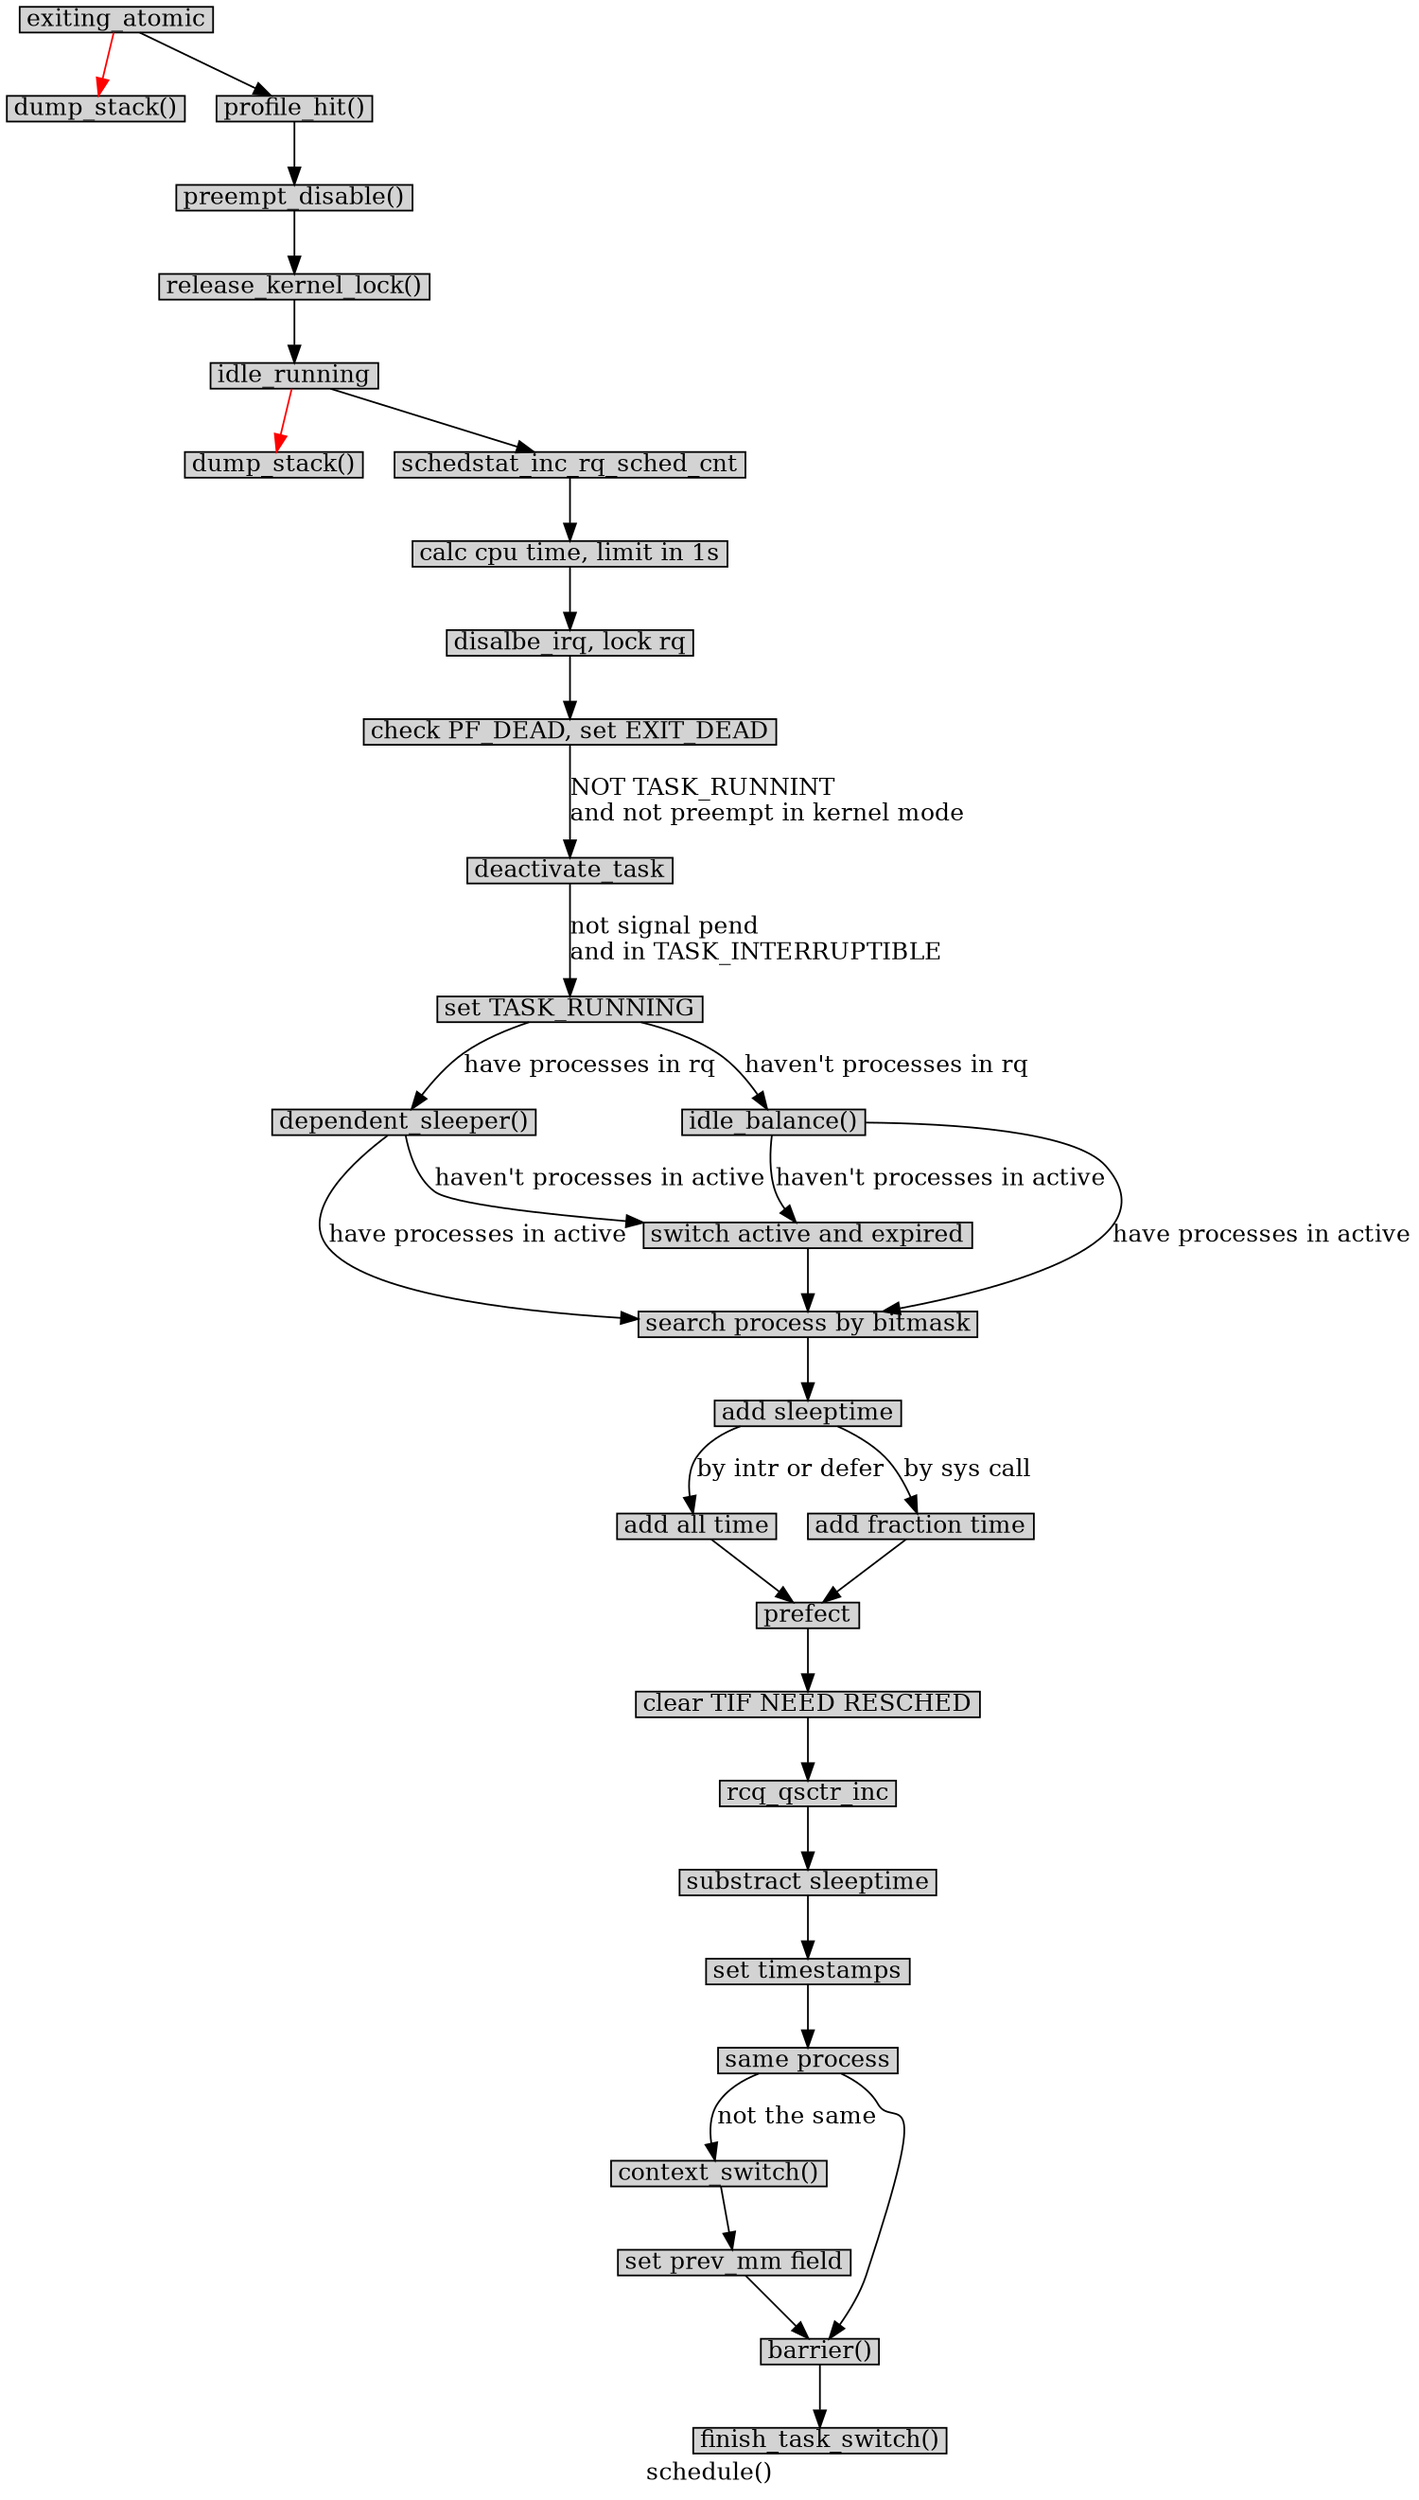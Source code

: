 digraph ulk7_schedule{
        label="schedule()";
        size="10,18";
        ratio=filled;
        
		node[style=filled, shape = box, margin="0.05,0.005",
			 height="0.1",width="0.1"];

		exiting_atomic;
		dump_stack[label="dump_stack()"];
		dump_stack_1[label="dump_stack()"];
		profile_hit[label="profile_hit()"];
		preempt_disable[label="preempt_disable()"];
		
        release_kernel_lock[label="release_kernel_lock()"];
		idle_running;
		
        sched_clock[label="calc cpu time, limit in 1s"];
		schedstat_inc_rq_sched_cnt;
		
        disable_irq_lock[label="disalbe_irq, lock rq"];
        PF_DEAD[label="check PF_DEAD, set EXIT_DEAD"];
        deactivate_task[label="deactivate_task"];
        set_task_running[label="set TASK_RUNNING"];
        dependent_sleeper[label="dependent_sleeper()"];
        idle_balance[label="idle_balance()"];
        exch_active_expired[label="switch active and expired"];
        search_process[label="search process by bitmask"];
        add_sleeptime[label="add sleeptime"];
        add_all_time[label="add all time"];
        add_fraction_time[label="add fraction time"];
        prefect;
        clear_TIF_NEED_RESCHED[label="clear TIF NEED RESCHED"];
        rcq_qsctr_inc;
        substract_sleeptime[label="substract sleeptime"];
        set_timestamps[label="set timestamps"];
        same_process[label="same process"];
        context_switch[label="context_switch()"];
        set_prev_mm[label="set prev_mm field"];
        barrier[label="barrier()"];
        finish_task_switch[label="finish_task_switch()"];
        
		exiting_atomic -> dump_stack[color=red];
		exiting_atomic -> profile_hit;
		profile_hit -> preempt_disable;
        preempt_disable -> release_kernel_lock;
        release_kernel_lock -> idle_running;
		idle_running -> schedstat_inc_rq_sched_cnt;
		idle_running -> dump_stack_1[color=red];
		schedstat_inc_rq_sched_cnt -> sched_clock;
        sched_clock -> disable_irq_lock;
        disable_irq_lock -> PF_DEAD;
        PF_DEAD -> deactivate_task[label="NOT TASK_RUNNINT\land not preempt in kernel mode"];
        deactivate_task -> set_task_running[label="not signal pend \land in TASK_INTERRUPTIBLE"];
        set_task_running -> dependent_sleeper[label="have processes in rq"];
        dependent_sleeper -> exch_active_expired[label="haven't processes in active"];
        dependent_sleeper -> search_process[label="have processes in active"];
        set_task_running -> idle_balance[label="haven't processes in rq"];
        idle_balance -> exch_active_expired[label="haven't processes in active"];
        idle_balance -> search_process[label="have processes in active"];
        exch_active_expired -> search_process;
        search_process -> add_sleeptime;
        add_sleeptime -> add_all_time[label="by intr or defer"];
        add_sleeptime -> add_fraction_time[label="by sys call"];
        
        add_all_time -> prefect;
        add_fraction_time -> prefect;
        prefect -> clear_TIF_NEED_RESCHED;
        clear_TIF_NEED_RESCHED -> rcq_qsctr_inc;
        rcq_qsctr_inc -> substract_sleeptime;
        substract_sleeptime -> set_timestamps;
        set_timestamps -> same_process;
        same_process -> context_switch[label="not the same"];
        same_process -> barrier;
        context_switch -> set_prev_mm;
        set_prev_mm -> barrier;
        barrier -> finish_task_switch;
}
